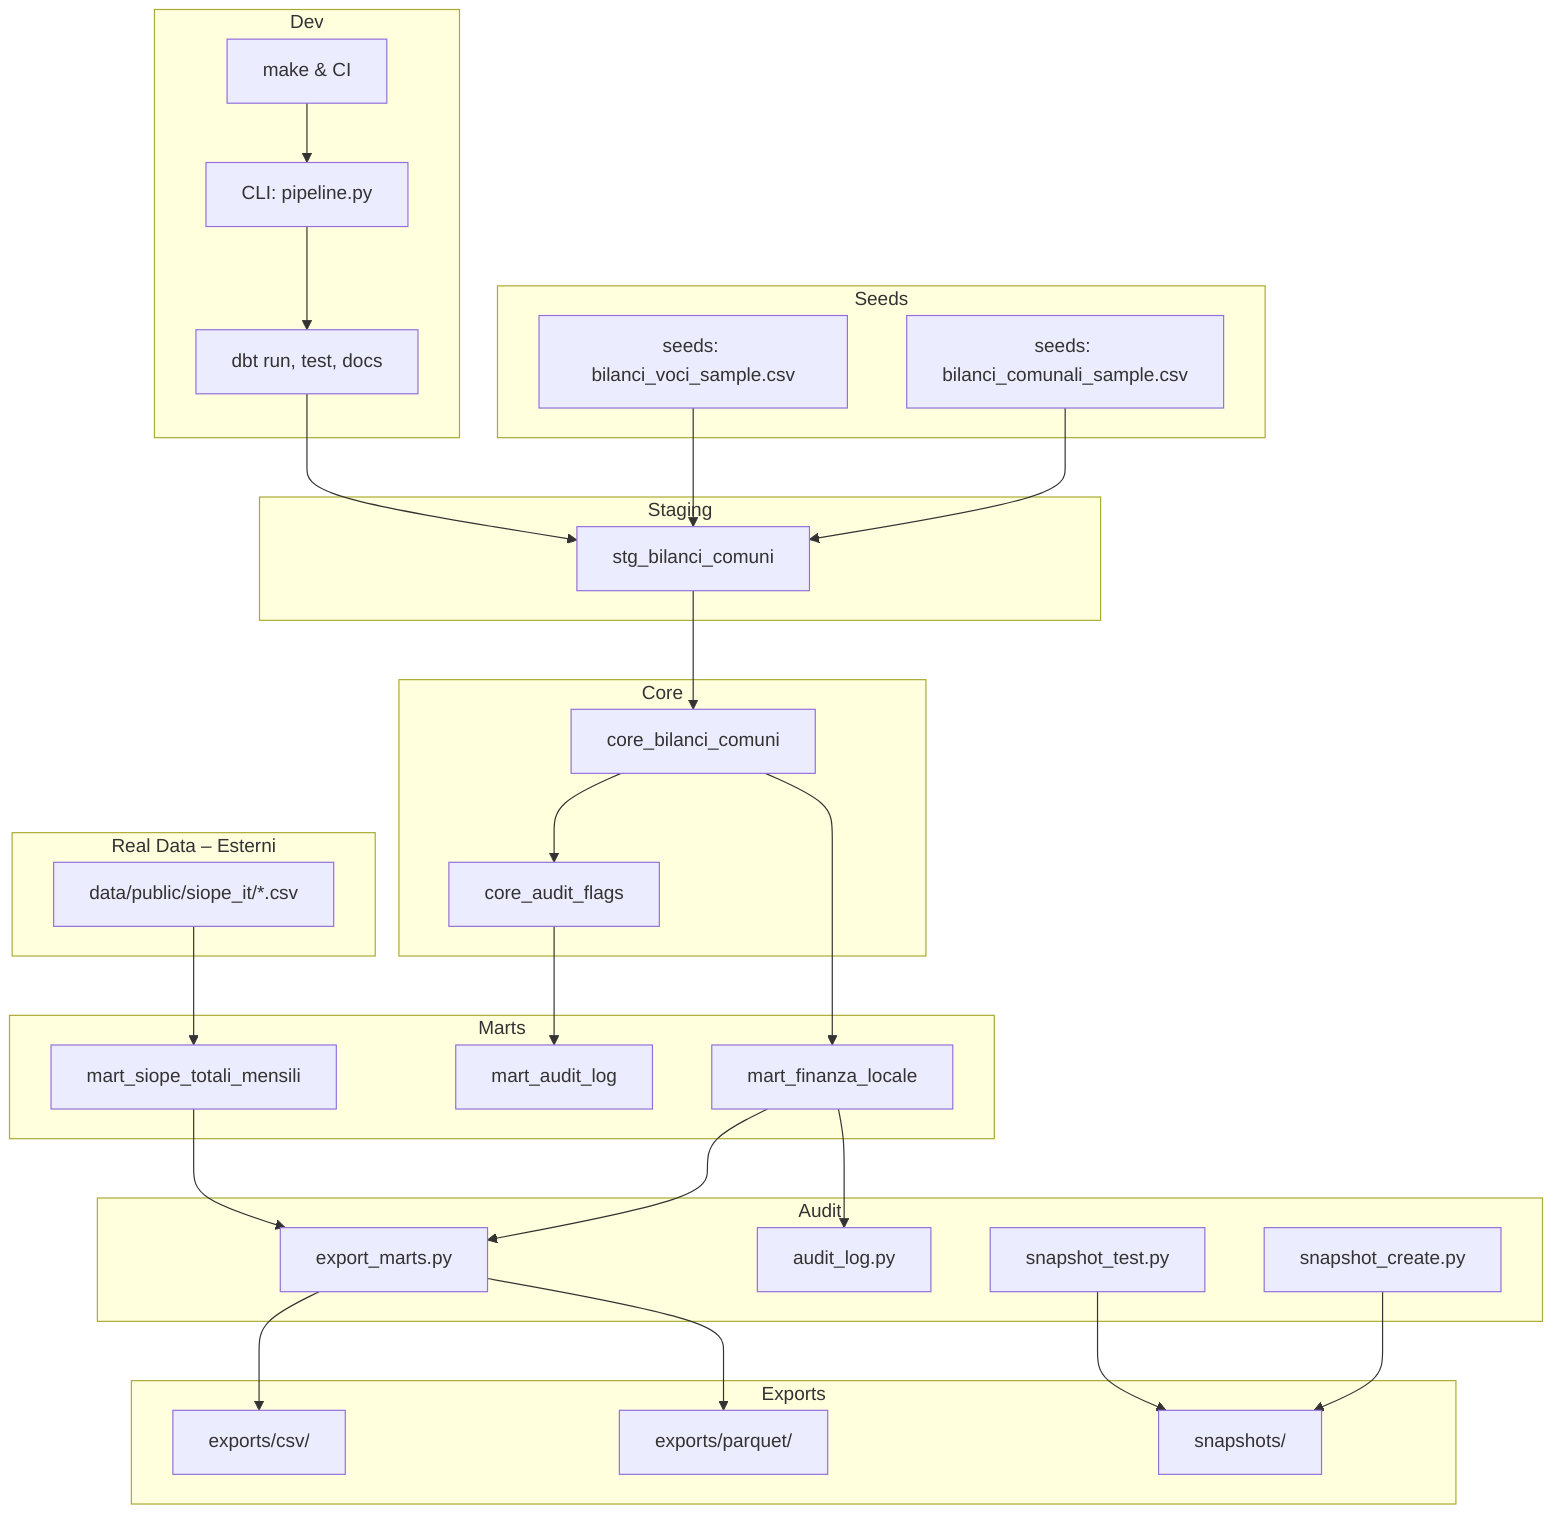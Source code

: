 flowchart TD
    subgraph Seeds
        S1[seeds: bilanci_comunali_sample.csv]
        S2[seeds: bilanci_voci_sample.csv]
    end

    subgraph Real_Data_esterni["Real Data – Esterni"]
        R1[data/public/siope_it/*.csv]
    end

    subgraph Staging
        A1[stg_bilanci_comuni]
    end

    subgraph Core
        B1[core_bilanci_comuni]
        B2[core_audit_flags]
    end

    subgraph Marts
        C1[mart_finanza_locale]
        C2[mart_audit_log]
        C3[mart_siope_totali_mensili]
    end

    subgraph Audit
        D1[export_marts.py]
        D2[audit_log.py]
        D3[snapshot_create.py]
        D4[snapshot_test.py]
    end

    subgraph Exports
        E1[exports/csv/]
        E2[exports/parquet/]
        E3[snapshots/]
    end

    subgraph Dev
        F1[dbt run, test, docs]
        F2[CLI: pipeline.py]
        F3[make & CI]
    end

    %% Flussi logici
    S1 --> A1
    S2 --> A1
    A1 --> B1
    B1 --> B2
    B1 --> C1
    B2 --> C2
    R1 --> C3
    C1 --> D1
    C1 --> D2
    C3 --> D1
    D1 --> E1
    D1 --> E2
    D3 --> E3
    D4 --> E3
    F2 --> F1
    F3 --> F2
    F1 --> A1